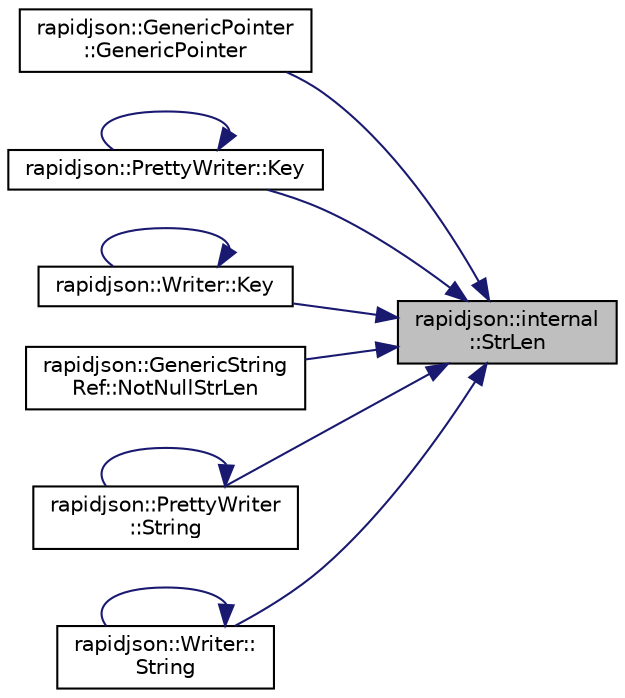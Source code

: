 digraph "rapidjson::internal::StrLen"
{
 // INTERACTIVE_SVG=YES
 // LATEX_PDF_SIZE
  edge [fontname="Helvetica",fontsize="10",labelfontname="Helvetica",labelfontsize="10"];
  node [fontname="Helvetica",fontsize="10",shape=record];
  rankdir="RL";
  Node136 [label="rapidjson::internal\l::StrLen",height=0.2,width=0.4,color="black", fillcolor="grey75", style="filled", fontcolor="black",tooltip="Custom strlen() which works on different character types."];
  Node136 -> Node137 [dir="back",color="midnightblue",fontsize="10",style="solid",fontname="Helvetica"];
  Node137 [label="rapidjson::GenericPointer\l::GenericPointer",height=0.2,width=0.4,color="black", fillcolor="white", style="filled",URL="$classrapidjson_1_1_generic_pointer.html#a8f831aae14afc493a82b5fb6aa9c3c43",tooltip="Constructor that parses a string or URI fragment representation."];
  Node136 -> Node138 [dir="back",color="midnightblue",fontsize="10",style="solid",fontname="Helvetica"];
  Node138 [label="rapidjson::PrettyWriter::Key",height=0.2,width=0.4,color="black", fillcolor="white", style="filled",URL="$classrapidjson_1_1_pretty_writer.html#a0b7000c10be5b1e24920ce27a7ba7f6a",tooltip=" "];
  Node138 -> Node138 [dir="back",color="midnightblue",fontsize="10",style="solid",fontname="Helvetica"];
  Node136 -> Node139 [dir="back",color="midnightblue",fontsize="10",style="solid",fontname="Helvetica"];
  Node139 [label="rapidjson::Writer::Key",height=0.2,width=0.4,color="black", fillcolor="white", style="filled",URL="$classrapidjson_1_1_writer.html#adb7804b54bcd5e71c69ec219652787d5",tooltip=" "];
  Node139 -> Node139 [dir="back",color="midnightblue",fontsize="10",style="solid",fontname="Helvetica"];
  Node136 -> Node140 [dir="back",color="midnightblue",fontsize="10",style="solid",fontname="Helvetica"];
  Node140 [label="rapidjson::GenericString\lRef::NotNullStrLen",height=0.2,width=0.4,color="black", fillcolor="white", style="filled",URL="$structrapidjson_1_1_generic_string_ref.html#a256d24bd0bf99047c025c12d8ec2e10f",tooltip=" "];
  Node136 -> Node141 [dir="back",color="midnightblue",fontsize="10",style="solid",fontname="Helvetica"];
  Node141 [label="rapidjson::PrettyWriter\l::String",height=0.2,width=0.4,color="black", fillcolor="white", style="filled",URL="$classrapidjson_1_1_pretty_writer.html#a363c2280393e27e19bceb8d015c2832c",tooltip="Simpler but slower overload."];
  Node141 -> Node141 [dir="back",color="midnightblue",fontsize="10",style="solid",fontname="Helvetica"];
  Node136 -> Node142 [dir="back",color="midnightblue",fontsize="10",style="solid",fontname="Helvetica"];
  Node142 [label="rapidjson::Writer::\lString",height=0.2,width=0.4,color="black", fillcolor="white", style="filled",URL="$classrapidjson_1_1_writer.html#a849e2b675a2b868699a14d45c7396f24",tooltip="Simpler but slower overload."];
  Node142 -> Node142 [dir="back",color="midnightblue",fontsize="10",style="solid",fontname="Helvetica"];
}
